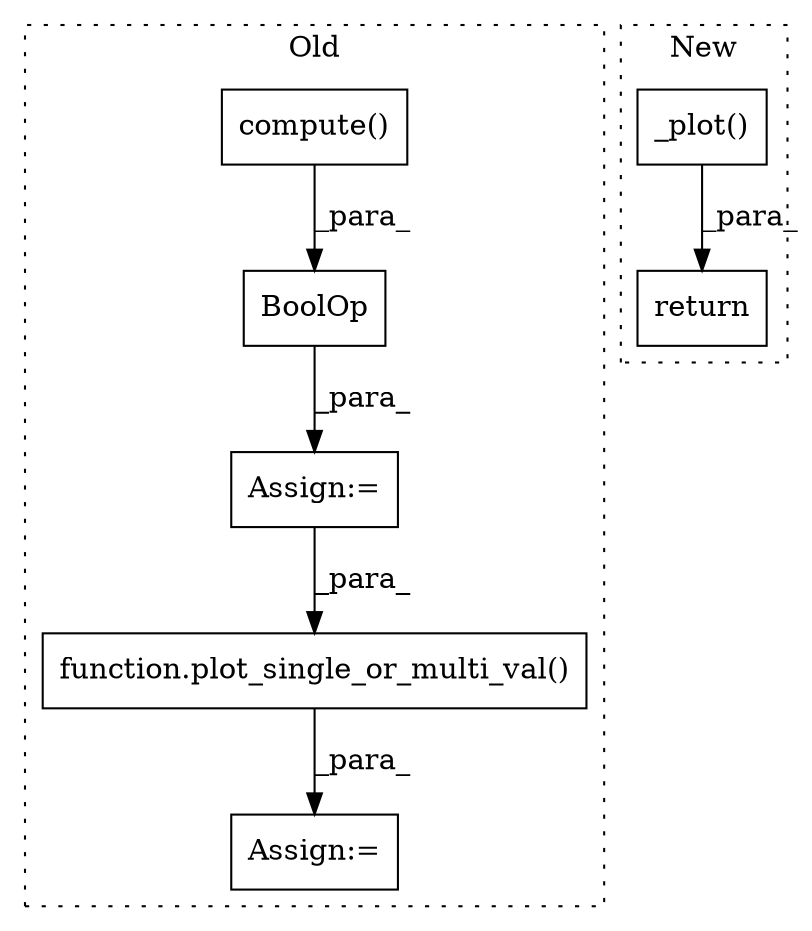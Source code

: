 digraph G {
subgraph cluster0 {
1 [label="compute()" a="75" s="4842" l="14" shape="box"];
3 [label="BoolOp" a="72" s="4835" l="21" shape="box"];
4 [label="function.plot_single_or_multi_val()" a="75" s="4875,4916" l="38,108" shape="box"];
5 [label="Assign:=" a="68" s="4868" l="7" shape="box"];
6 [label="Assign:=" a="68" s="4832" l="3" shape="box"];
label = "Old";
style="dotted";
}
subgraph cluster1 {
2 [label="_plot()" a="75" s="4824,4842" l="11,1" shape="box"];
7 [label="return" a="93" s="4817" l="7" shape="box"];
label = "New";
style="dotted";
}
1 -> 3 [label="_para_"];
2 -> 7 [label="_para_"];
3 -> 6 [label="_para_"];
4 -> 5 [label="_para_"];
6 -> 4 [label="_para_"];
}